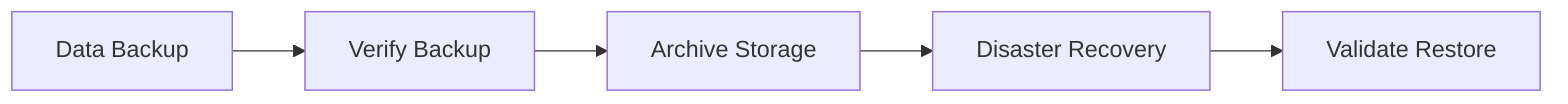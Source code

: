 flowchart LR
    Backup[Data Backup] --> Verify[Verify Backup]
    Verify --> Archive[Archive Storage]
    Archive --> Restore[Disaster Recovery]
    Restore --> Validate[Validate Restore]